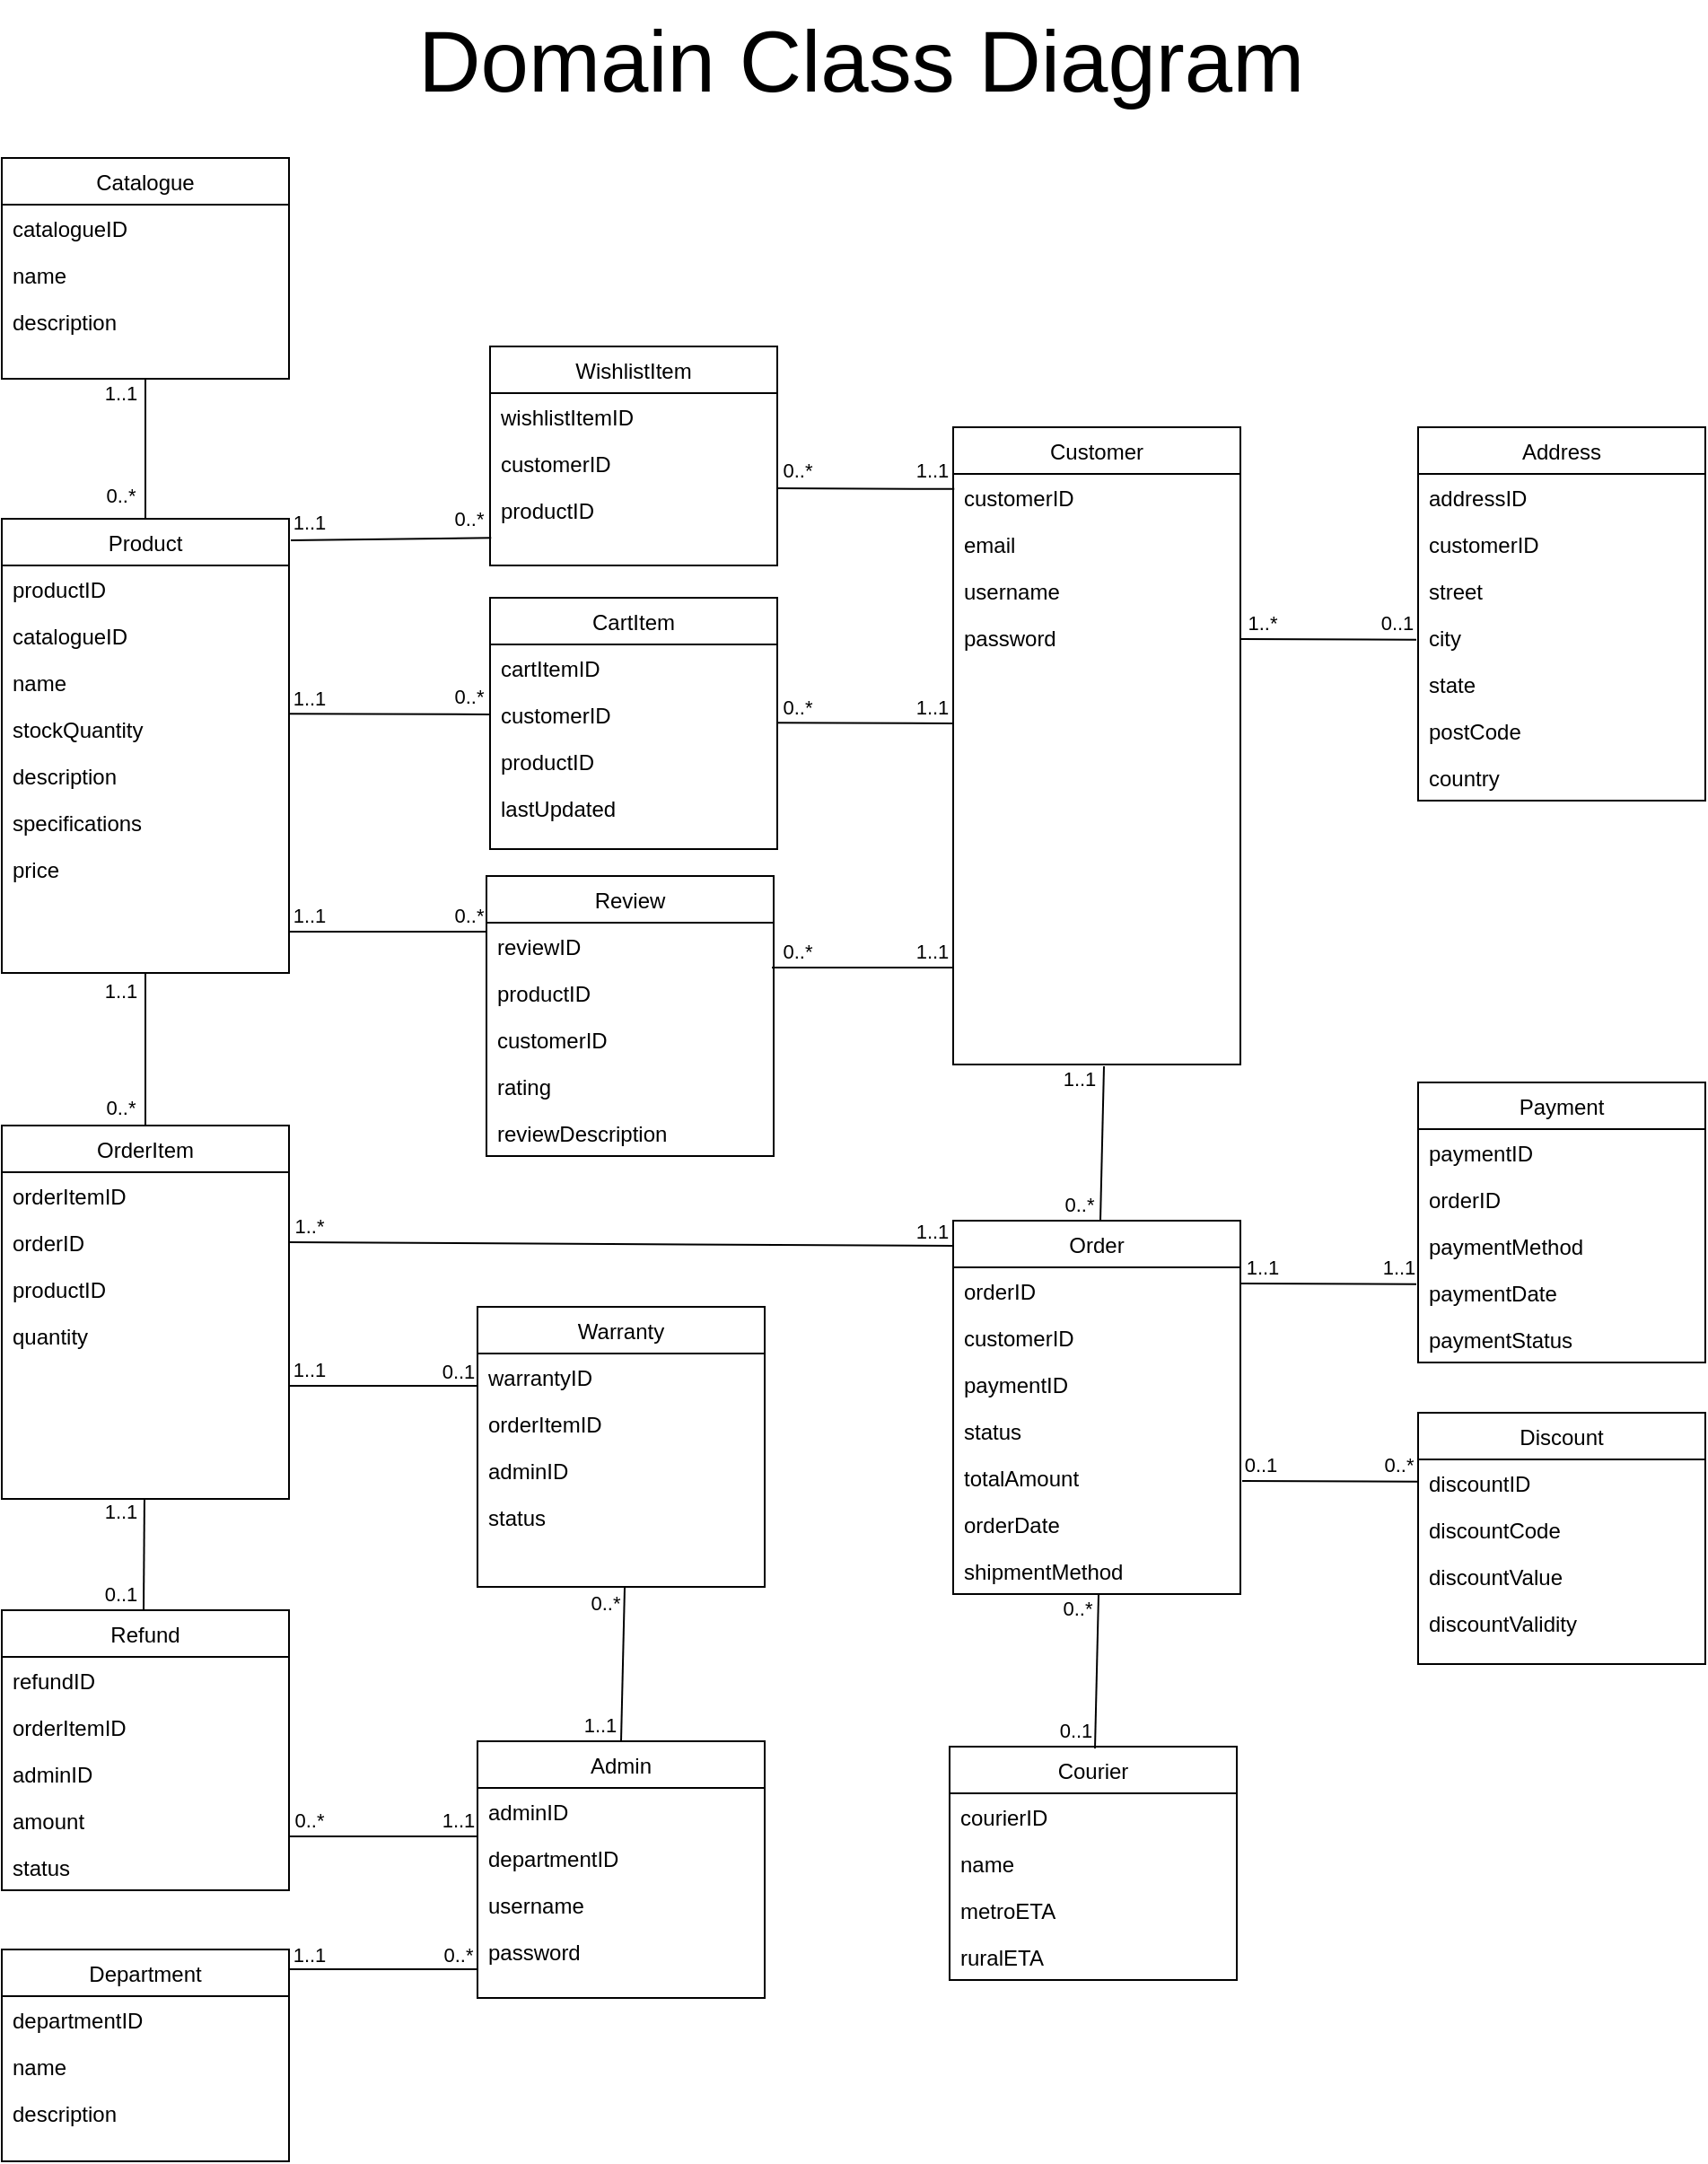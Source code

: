 <mxfile version="21.7.2" type="github">
  <diagram id="C5RBs43oDa-KdzZeNtuy" name="Page-1">
    <mxGraphModel dx="2722" dy="2131" grid="0" gridSize="10" guides="1" tooltips="1" connect="1" arrows="1" fold="1" page="0" pageScale="1" pageWidth="827" pageHeight="1169" math="0" shadow="0">
      <root>
        <mxCell id="WIyWlLk6GJQsqaUBKTNV-0" />
        <mxCell id="WIyWlLk6GJQsqaUBKTNV-1" parent="WIyWlLk6GJQsqaUBKTNV-0" />
        <mxCell id="zkfFHV4jXpPFQw0GAbJ--0" value="Customer" style="swimlane;fontStyle=0;align=center;verticalAlign=top;childLayout=stackLayout;horizontal=1;startSize=26;horizontalStack=0;resizeParent=1;resizeLast=0;collapsible=1;marginBottom=0;rounded=0;shadow=0;strokeWidth=1;" parent="WIyWlLk6GJQsqaUBKTNV-1" vertex="1">
          <mxGeometry x="785" y="-456" width="160" height="355" as="geometry">
            <mxRectangle x="230" y="140" width="160" height="26" as="alternateBounds" />
          </mxGeometry>
        </mxCell>
        <mxCell id="zkfFHV4jXpPFQw0GAbJ--1" value="customerID" style="text;align=left;verticalAlign=top;spacingLeft=4;spacingRight=4;overflow=hidden;rotatable=0;points=[[0,0.5],[1,0.5]];portConstraint=eastwest;" parent="zkfFHV4jXpPFQw0GAbJ--0" vertex="1">
          <mxGeometry y="26" width="160" height="26" as="geometry" />
        </mxCell>
        <mxCell id="Pcg-VJzL9Ytv7MtiEfbT-0" value="email" style="text;align=left;verticalAlign=top;spacingLeft=4;spacingRight=4;overflow=hidden;rotatable=0;points=[[0,0.5],[1,0.5]];portConstraint=eastwest;rounded=0;shadow=0;html=0;" parent="zkfFHV4jXpPFQw0GAbJ--0" vertex="1">
          <mxGeometry y="52" width="160" height="26" as="geometry" />
        </mxCell>
        <mxCell id="zkfFHV4jXpPFQw0GAbJ--2" value="username" style="text;align=left;verticalAlign=top;spacingLeft=4;spacingRight=4;overflow=hidden;rotatable=0;points=[[0,0.5],[1,0.5]];portConstraint=eastwest;rounded=0;shadow=0;html=0;" parent="zkfFHV4jXpPFQw0GAbJ--0" vertex="1">
          <mxGeometry y="78" width="160" height="26" as="geometry" />
        </mxCell>
        <mxCell id="zkfFHV4jXpPFQw0GAbJ--3" value="password" style="text;align=left;verticalAlign=top;spacingLeft=4;spacingRight=4;overflow=hidden;rotatable=0;points=[[0,0.5],[1,0.5]];portConstraint=eastwest;rounded=0;shadow=0;html=0;" parent="zkfFHV4jXpPFQw0GAbJ--0" vertex="1">
          <mxGeometry y="104" width="160" height="26" as="geometry" />
        </mxCell>
        <mxCell id="zkfFHV4jXpPFQw0GAbJ--17" value="Address" style="swimlane;fontStyle=0;align=center;verticalAlign=top;childLayout=stackLayout;horizontal=1;startSize=26;horizontalStack=0;resizeParent=1;resizeLast=0;collapsible=1;marginBottom=0;rounded=0;shadow=0;strokeWidth=1;" parent="WIyWlLk6GJQsqaUBKTNV-1" vertex="1">
          <mxGeometry x="1044" y="-456" width="160" height="208" as="geometry">
            <mxRectangle x="550" y="140" width="160" height="26" as="alternateBounds" />
          </mxGeometry>
        </mxCell>
        <mxCell id="QerYOHBh2395KTOmJNXo-11" value="addressID" style="text;align=left;verticalAlign=top;spacingLeft=4;spacingRight=4;overflow=hidden;rotatable=0;points=[[0,0.5],[1,0.5]];portConstraint=eastwest;" parent="zkfFHV4jXpPFQw0GAbJ--17" vertex="1">
          <mxGeometry y="26" width="160" height="26" as="geometry" />
        </mxCell>
        <mxCell id="Pcg-VJzL9Ytv7MtiEfbT-1" value="customerID" style="text;align=left;verticalAlign=top;spacingLeft=4;spacingRight=4;overflow=hidden;rotatable=0;points=[[0,0.5],[1,0.5]];portConstraint=eastwest;" parent="zkfFHV4jXpPFQw0GAbJ--17" vertex="1">
          <mxGeometry y="52" width="160" height="26" as="geometry" />
        </mxCell>
        <mxCell id="zkfFHV4jXpPFQw0GAbJ--18" value="street" style="text;align=left;verticalAlign=top;spacingLeft=4;spacingRight=4;overflow=hidden;rotatable=0;points=[[0,0.5],[1,0.5]];portConstraint=eastwest;" parent="zkfFHV4jXpPFQw0GAbJ--17" vertex="1">
          <mxGeometry y="78" width="160" height="26" as="geometry" />
        </mxCell>
        <mxCell id="zkfFHV4jXpPFQw0GAbJ--19" value="city" style="text;align=left;verticalAlign=top;spacingLeft=4;spacingRight=4;overflow=hidden;rotatable=0;points=[[0,0.5],[1,0.5]];portConstraint=eastwest;rounded=0;shadow=0;html=0;" parent="zkfFHV4jXpPFQw0GAbJ--17" vertex="1">
          <mxGeometry y="104" width="160" height="26" as="geometry" />
        </mxCell>
        <mxCell id="zkfFHV4jXpPFQw0GAbJ--20" value="state" style="text;align=left;verticalAlign=top;spacingLeft=4;spacingRight=4;overflow=hidden;rotatable=0;points=[[0,0.5],[1,0.5]];portConstraint=eastwest;rounded=0;shadow=0;html=0;" parent="zkfFHV4jXpPFQw0GAbJ--17" vertex="1">
          <mxGeometry y="130" width="160" height="26" as="geometry" />
        </mxCell>
        <mxCell id="zkfFHV4jXpPFQw0GAbJ--21" value="postCode" style="text;align=left;verticalAlign=top;spacingLeft=4;spacingRight=4;overflow=hidden;rotatable=0;points=[[0,0.5],[1,0.5]];portConstraint=eastwest;rounded=0;shadow=0;html=0;" parent="zkfFHV4jXpPFQw0GAbJ--17" vertex="1">
          <mxGeometry y="156" width="160" height="26" as="geometry" />
        </mxCell>
        <mxCell id="zkfFHV4jXpPFQw0GAbJ--22" value="country" style="text;align=left;verticalAlign=top;spacingLeft=4;spacingRight=4;overflow=hidden;rotatable=0;points=[[0,0.5],[1,0.5]];portConstraint=eastwest;rounded=0;shadow=0;html=0;" parent="zkfFHV4jXpPFQw0GAbJ--17" vertex="1">
          <mxGeometry y="182" width="160" height="26" as="geometry" />
        </mxCell>
        <mxCell id="QerYOHBh2395KTOmJNXo-2" value="Review" style="swimlane;fontStyle=0;align=center;verticalAlign=top;childLayout=stackLayout;horizontal=1;startSize=26;horizontalStack=0;resizeParent=1;resizeLast=0;collapsible=1;marginBottom=0;rounded=0;shadow=0;strokeWidth=1;" parent="WIyWlLk6GJQsqaUBKTNV-1" vertex="1">
          <mxGeometry x="525" y="-206" width="160" height="156" as="geometry">
            <mxRectangle x="230" y="140" width="160" height="26" as="alternateBounds" />
          </mxGeometry>
        </mxCell>
        <mxCell id="QerYOHBh2395KTOmJNXo-3" value="reviewID" style="text;align=left;verticalAlign=top;spacingLeft=4;spacingRight=4;overflow=hidden;rotatable=0;points=[[0,0.5],[1,0.5]];portConstraint=eastwest;" parent="QerYOHBh2395KTOmJNXo-2" vertex="1">
          <mxGeometry y="26" width="160" height="26" as="geometry" />
        </mxCell>
        <mxCell id="QerYOHBh2395KTOmJNXo-24" value="productID" style="text;align=left;verticalAlign=top;spacingLeft=4;spacingRight=4;overflow=hidden;rotatable=0;points=[[0,0.5],[1,0.5]];portConstraint=eastwest;rounded=0;shadow=0;html=0;" parent="QerYOHBh2395KTOmJNXo-2" vertex="1">
          <mxGeometry y="52" width="160" height="26" as="geometry" />
        </mxCell>
        <mxCell id="Pcg-VJzL9Ytv7MtiEfbT-8" value="customerID" style="text;align=left;verticalAlign=top;spacingLeft=4;spacingRight=4;overflow=hidden;rotatable=0;points=[[0,0.5],[1,0.5]];portConstraint=eastwest;" parent="QerYOHBh2395KTOmJNXo-2" vertex="1">
          <mxGeometry y="78" width="160" height="26" as="geometry" />
        </mxCell>
        <mxCell id="QerYOHBh2395KTOmJNXo-4" value="rating" style="text;align=left;verticalAlign=top;spacingLeft=4;spacingRight=4;overflow=hidden;rotatable=0;points=[[0,0.5],[1,0.5]];portConstraint=eastwest;rounded=0;shadow=0;html=0;" parent="QerYOHBh2395KTOmJNXo-2" vertex="1">
          <mxGeometry y="104" width="160" height="26" as="geometry" />
        </mxCell>
        <mxCell id="QerYOHBh2395KTOmJNXo-6" value="reviewDescription" style="text;align=left;verticalAlign=top;spacingLeft=4;spacingRight=4;overflow=hidden;rotatable=0;points=[[0,0.5],[1,0.5]];portConstraint=eastwest;rounded=0;shadow=0;html=0;" parent="QerYOHBh2395KTOmJNXo-2" vertex="1">
          <mxGeometry y="130" width="160" height="26" as="geometry" />
        </mxCell>
        <mxCell id="QerYOHBh2395KTOmJNXo-25" value="Product" style="swimlane;fontStyle=0;align=center;verticalAlign=top;childLayout=stackLayout;horizontal=1;startSize=26;horizontalStack=0;resizeParent=1;resizeLast=0;collapsible=1;marginBottom=0;rounded=0;shadow=0;strokeWidth=1;" parent="WIyWlLk6GJQsqaUBKTNV-1" vertex="1">
          <mxGeometry x="255" y="-405" width="160" height="253" as="geometry">
            <mxRectangle x="230" y="140" width="160" height="26" as="alternateBounds" />
          </mxGeometry>
        </mxCell>
        <mxCell id="QerYOHBh2395KTOmJNXo-27" value="productID" style="text;align=left;verticalAlign=top;spacingLeft=4;spacingRight=4;overflow=hidden;rotatable=0;points=[[0,0.5],[1,0.5]];portConstraint=eastwest;rounded=0;shadow=0;html=0;" parent="QerYOHBh2395KTOmJNXo-25" vertex="1">
          <mxGeometry y="26" width="160" height="26" as="geometry" />
        </mxCell>
        <mxCell id="Pcg-VJzL9Ytv7MtiEfbT-9" value="catalogueID" style="text;align=left;verticalAlign=top;spacingLeft=4;spacingRight=4;overflow=hidden;rotatable=0;points=[[0,0.5],[1,0.5]];portConstraint=eastwest;" parent="QerYOHBh2395KTOmJNXo-25" vertex="1">
          <mxGeometry y="52" width="160" height="26" as="geometry" />
        </mxCell>
        <mxCell id="QerYOHBh2395KTOmJNXo-28" value="name" style="text;align=left;verticalAlign=top;spacingLeft=4;spacingRight=4;overflow=hidden;rotatable=0;points=[[0,0.5],[1,0.5]];portConstraint=eastwest;rounded=0;shadow=0;html=0;" parent="QerYOHBh2395KTOmJNXo-25" vertex="1">
          <mxGeometry y="78" width="160" height="26" as="geometry" />
        </mxCell>
        <mxCell id="QerYOHBh2395KTOmJNXo-29" value="stockQuantity" style="text;align=left;verticalAlign=top;spacingLeft=4;spacingRight=4;overflow=hidden;rotatable=0;points=[[0,0.5],[1,0.5]];portConstraint=eastwest;rounded=0;shadow=0;html=0;" parent="QerYOHBh2395KTOmJNXo-25" vertex="1">
          <mxGeometry y="104" width="160" height="26" as="geometry" />
        </mxCell>
        <mxCell id="QerYOHBh2395KTOmJNXo-30" value="description" style="text;align=left;verticalAlign=top;spacingLeft=4;spacingRight=4;overflow=hidden;rotatable=0;points=[[0,0.5],[1,0.5]];portConstraint=eastwest;rounded=0;shadow=0;html=0;" parent="QerYOHBh2395KTOmJNXo-25" vertex="1">
          <mxGeometry y="130" width="160" height="26" as="geometry" />
        </mxCell>
        <mxCell id="QerYOHBh2395KTOmJNXo-36" value="specifications" style="text;align=left;verticalAlign=top;spacingLeft=4;spacingRight=4;overflow=hidden;rotatable=0;points=[[0,0.5],[1,0.5]];portConstraint=eastwest;rounded=0;shadow=0;html=0;" parent="QerYOHBh2395KTOmJNXo-25" vertex="1">
          <mxGeometry y="156" width="160" height="26" as="geometry" />
        </mxCell>
        <mxCell id="v1PpU62E6GoBb0kWGiIs-42" value="price" style="text;align=left;verticalAlign=top;spacingLeft=4;spacingRight=4;overflow=hidden;rotatable=0;points=[[0,0.5],[1,0.5]];portConstraint=eastwest;rounded=0;shadow=0;html=0;" parent="QerYOHBh2395KTOmJNXo-25" vertex="1">
          <mxGeometry y="182" width="160" height="26" as="geometry" />
        </mxCell>
        <mxCell id="QerYOHBh2395KTOmJNXo-45" value="Catalogue" style="swimlane;fontStyle=0;align=center;verticalAlign=top;childLayout=stackLayout;horizontal=1;startSize=26;horizontalStack=0;resizeParent=1;resizeLast=0;collapsible=1;marginBottom=0;rounded=0;shadow=0;strokeWidth=1;" parent="WIyWlLk6GJQsqaUBKTNV-1" vertex="1">
          <mxGeometry x="255" y="-606" width="160" height="123" as="geometry">
            <mxRectangle x="230" y="140" width="160" height="26" as="alternateBounds" />
          </mxGeometry>
        </mxCell>
        <mxCell id="QerYOHBh2395KTOmJNXo-46" value="catalogueID" style="text;align=left;verticalAlign=top;spacingLeft=4;spacingRight=4;overflow=hidden;rotatable=0;points=[[0,0.5],[1,0.5]];portConstraint=eastwest;" parent="QerYOHBh2395KTOmJNXo-45" vertex="1">
          <mxGeometry y="26" width="160" height="26" as="geometry" />
        </mxCell>
        <mxCell id="QerYOHBh2395KTOmJNXo-48" value="name" style="text;align=left;verticalAlign=top;spacingLeft=4;spacingRight=4;overflow=hidden;rotatable=0;points=[[0,0.5],[1,0.5]];portConstraint=eastwest;rounded=0;shadow=0;html=0;" parent="QerYOHBh2395KTOmJNXo-45" vertex="1">
          <mxGeometry y="52" width="160" height="26" as="geometry" />
        </mxCell>
        <mxCell id="QerYOHBh2395KTOmJNXo-49" value="description" style="text;align=left;verticalAlign=top;spacingLeft=4;spacingRight=4;overflow=hidden;rotatable=0;points=[[0,0.5],[1,0.5]];portConstraint=eastwest;rounded=0;shadow=0;html=0;" parent="QerYOHBh2395KTOmJNXo-45" vertex="1">
          <mxGeometry y="78" width="160" height="27" as="geometry" />
        </mxCell>
        <mxCell id="QerYOHBh2395KTOmJNXo-61" value="CartItem" style="swimlane;fontStyle=0;align=center;verticalAlign=top;childLayout=stackLayout;horizontal=1;startSize=26;horizontalStack=0;resizeParent=1;resizeLast=0;collapsible=1;marginBottom=0;rounded=0;shadow=0;strokeWidth=1;" parent="WIyWlLk6GJQsqaUBKTNV-1" vertex="1">
          <mxGeometry x="527" y="-361" width="160" height="140" as="geometry">
            <mxRectangle x="230" y="140" width="160" height="26" as="alternateBounds" />
          </mxGeometry>
        </mxCell>
        <mxCell id="QerYOHBh2395KTOmJNXo-62" value="cartItemID" style="text;align=left;verticalAlign=top;spacingLeft=4;spacingRight=4;overflow=hidden;rotatable=0;points=[[0,0.5],[1,0.5]];portConstraint=eastwest;" parent="QerYOHBh2395KTOmJNXo-61" vertex="1">
          <mxGeometry y="26" width="160" height="26" as="geometry" />
        </mxCell>
        <mxCell id="QerYOHBh2395KTOmJNXo-71" value="customerID" style="text;align=left;verticalAlign=top;spacingLeft=4;spacingRight=4;overflow=hidden;rotatable=0;points=[[0,0.5],[1,0.5]];portConstraint=eastwest;" parent="QerYOHBh2395KTOmJNXo-61" vertex="1">
          <mxGeometry y="52" width="160" height="26" as="geometry" />
        </mxCell>
        <mxCell id="QerYOHBh2395KTOmJNXo-70" value="productID" style="text;align=left;verticalAlign=top;spacingLeft=4;spacingRight=4;overflow=hidden;rotatable=0;points=[[0,0.5],[1,0.5]];portConstraint=eastwest;rounded=0;shadow=0;html=0;" parent="QerYOHBh2395KTOmJNXo-61" vertex="1">
          <mxGeometry y="78" width="160" height="26" as="geometry" />
        </mxCell>
        <mxCell id="Pcg-VJzL9Ytv7MtiEfbT-2" value="lastUpdated" style="text;align=left;verticalAlign=top;spacingLeft=4;spacingRight=4;overflow=hidden;rotatable=0;points=[[0,0.5],[1,0.5]];portConstraint=eastwest;rounded=0;shadow=0;html=0;" parent="QerYOHBh2395KTOmJNXo-61" vertex="1">
          <mxGeometry y="104" width="160" height="26" as="geometry" />
        </mxCell>
        <mxCell id="Pcg-VJzL9Ytv7MtiEfbT-3" value="WishlistItem" style="swimlane;fontStyle=0;align=center;verticalAlign=top;childLayout=stackLayout;horizontal=1;startSize=26;horizontalStack=0;resizeParent=1;resizeLast=0;collapsible=1;marginBottom=0;rounded=0;shadow=0;strokeWidth=1;" parent="WIyWlLk6GJQsqaUBKTNV-1" vertex="1">
          <mxGeometry x="527" y="-501" width="160" height="122" as="geometry">
            <mxRectangle x="230" y="140" width="160" height="26" as="alternateBounds" />
          </mxGeometry>
        </mxCell>
        <mxCell id="Pcg-VJzL9Ytv7MtiEfbT-4" value="wishlistItemID" style="text;align=left;verticalAlign=top;spacingLeft=4;spacingRight=4;overflow=hidden;rotatable=0;points=[[0,0.5],[1,0.5]];portConstraint=eastwest;" parent="Pcg-VJzL9Ytv7MtiEfbT-3" vertex="1">
          <mxGeometry y="26" width="160" height="26" as="geometry" />
        </mxCell>
        <mxCell id="Pcg-VJzL9Ytv7MtiEfbT-5" value="customerID" style="text;align=left;verticalAlign=top;spacingLeft=4;spacingRight=4;overflow=hidden;rotatable=0;points=[[0,0.5],[1,0.5]];portConstraint=eastwest;" parent="Pcg-VJzL9Ytv7MtiEfbT-3" vertex="1">
          <mxGeometry y="52" width="160" height="26" as="geometry" />
        </mxCell>
        <mxCell id="Pcg-VJzL9Ytv7MtiEfbT-6" value="productID" style="text;align=left;verticalAlign=top;spacingLeft=4;spacingRight=4;overflow=hidden;rotatable=0;points=[[0,0.5],[1,0.5]];portConstraint=eastwest;rounded=0;shadow=0;html=0;" parent="Pcg-VJzL9Ytv7MtiEfbT-3" vertex="1">
          <mxGeometry y="78" width="160" height="26" as="geometry" />
        </mxCell>
        <mxCell id="Pcg-VJzL9Ytv7MtiEfbT-10" value="Admin" style="swimlane;fontStyle=0;align=center;verticalAlign=top;childLayout=stackLayout;horizontal=1;startSize=26;horizontalStack=0;resizeParent=1;resizeLast=0;collapsible=1;marginBottom=0;rounded=0;shadow=0;strokeWidth=1;" parent="WIyWlLk6GJQsqaUBKTNV-1" vertex="1">
          <mxGeometry x="520" y="276" width="160" height="143" as="geometry">
            <mxRectangle x="230" y="140" width="160" height="26" as="alternateBounds" />
          </mxGeometry>
        </mxCell>
        <mxCell id="Pcg-VJzL9Ytv7MtiEfbT-11" value="adminID" style="text;align=left;verticalAlign=top;spacingLeft=4;spacingRight=4;overflow=hidden;rotatable=0;points=[[0,0.5],[1,0.5]];portConstraint=eastwest;" parent="Pcg-VJzL9Ytv7MtiEfbT-10" vertex="1">
          <mxGeometry y="26" width="160" height="26" as="geometry" />
        </mxCell>
        <mxCell id="Pcg-VJzL9Ytv7MtiEfbT-12" value="departmentID" style="text;align=left;verticalAlign=top;spacingLeft=4;spacingRight=4;overflow=hidden;rotatable=0;points=[[0,0.5],[1,0.5]];portConstraint=eastwest;rounded=0;shadow=0;html=0;" parent="Pcg-VJzL9Ytv7MtiEfbT-10" vertex="1">
          <mxGeometry y="52" width="160" height="26" as="geometry" />
        </mxCell>
        <mxCell id="Pcg-VJzL9Ytv7MtiEfbT-13" value="username" style="text;align=left;verticalAlign=top;spacingLeft=4;spacingRight=4;overflow=hidden;rotatable=0;points=[[0,0.5],[1,0.5]];portConstraint=eastwest;rounded=0;shadow=0;html=0;" parent="Pcg-VJzL9Ytv7MtiEfbT-10" vertex="1">
          <mxGeometry y="78" width="160" height="26" as="geometry" />
        </mxCell>
        <mxCell id="Pcg-VJzL9Ytv7MtiEfbT-14" value="password" style="text;align=left;verticalAlign=top;spacingLeft=4;spacingRight=4;overflow=hidden;rotatable=0;points=[[0,0.5],[1,0.5]];portConstraint=eastwest;rounded=0;shadow=0;html=0;" parent="Pcg-VJzL9Ytv7MtiEfbT-10" vertex="1">
          <mxGeometry y="104" width="160" height="26" as="geometry" />
        </mxCell>
        <mxCell id="Pcg-VJzL9Ytv7MtiEfbT-15" value="Department" style="swimlane;fontStyle=0;align=center;verticalAlign=top;childLayout=stackLayout;horizontal=1;startSize=26;horizontalStack=0;resizeParent=1;resizeLast=0;collapsible=1;marginBottom=0;rounded=0;shadow=0;strokeWidth=1;" parent="WIyWlLk6GJQsqaUBKTNV-1" vertex="1">
          <mxGeometry x="255" y="392" width="160" height="118" as="geometry">
            <mxRectangle x="230" y="140" width="160" height="26" as="alternateBounds" />
          </mxGeometry>
        </mxCell>
        <mxCell id="Pcg-VJzL9Ytv7MtiEfbT-16" value="departmentID" style="text;align=left;verticalAlign=top;spacingLeft=4;spacingRight=4;overflow=hidden;rotatable=0;points=[[0,0.5],[1,0.5]];portConstraint=eastwest;rounded=0;shadow=0;html=0;" parent="Pcg-VJzL9Ytv7MtiEfbT-15" vertex="1">
          <mxGeometry y="26" width="160" height="26" as="geometry" />
        </mxCell>
        <mxCell id="Pcg-VJzL9Ytv7MtiEfbT-18" value="name" style="text;align=left;verticalAlign=top;spacingLeft=4;spacingRight=4;overflow=hidden;rotatable=0;points=[[0,0.5],[1,0.5]];portConstraint=eastwest;rounded=0;shadow=0;html=0;" parent="Pcg-VJzL9Ytv7MtiEfbT-15" vertex="1">
          <mxGeometry y="52" width="160" height="26" as="geometry" />
        </mxCell>
        <mxCell id="Pcg-VJzL9Ytv7MtiEfbT-20" value="description" style="text;align=left;verticalAlign=top;spacingLeft=4;spacingRight=4;overflow=hidden;rotatable=0;points=[[0,0.5],[1,0.5]];portConstraint=eastwest;rounded=0;shadow=0;html=0;" parent="Pcg-VJzL9Ytv7MtiEfbT-15" vertex="1">
          <mxGeometry y="78" width="160" height="26" as="geometry" />
        </mxCell>
        <mxCell id="Pcg-VJzL9Ytv7MtiEfbT-22" value="Order" style="swimlane;fontStyle=0;align=center;verticalAlign=top;childLayout=stackLayout;horizontal=1;startSize=26;horizontalStack=0;resizeParent=1;resizeLast=0;collapsible=1;marginBottom=0;rounded=0;shadow=0;strokeWidth=1;" parent="WIyWlLk6GJQsqaUBKTNV-1" vertex="1">
          <mxGeometry x="785" y="-14" width="160" height="208" as="geometry">
            <mxRectangle x="550" y="140" width="160" height="26" as="alternateBounds" />
          </mxGeometry>
        </mxCell>
        <mxCell id="Pcg-VJzL9Ytv7MtiEfbT-23" value="orderID" style="text;align=left;verticalAlign=top;spacingLeft=4;spacingRight=4;overflow=hidden;rotatable=0;points=[[0,0.5],[1,0.5]];portConstraint=eastwest;" parent="Pcg-VJzL9Ytv7MtiEfbT-22" vertex="1">
          <mxGeometry y="26" width="160" height="26" as="geometry" />
        </mxCell>
        <mxCell id="Pcg-VJzL9Ytv7MtiEfbT-24" value="customerID" style="text;align=left;verticalAlign=top;spacingLeft=4;spacingRight=4;overflow=hidden;rotatable=0;points=[[0,0.5],[1,0.5]];portConstraint=eastwest;" parent="Pcg-VJzL9Ytv7MtiEfbT-22" vertex="1">
          <mxGeometry y="52" width="160" height="26" as="geometry" />
        </mxCell>
        <mxCell id="Pcg-VJzL9Ytv7MtiEfbT-25" value="paymentID" style="text;align=left;verticalAlign=top;spacingLeft=4;spacingRight=4;overflow=hidden;rotatable=0;points=[[0,0.5],[1,0.5]];portConstraint=eastwest;" parent="Pcg-VJzL9Ytv7MtiEfbT-22" vertex="1">
          <mxGeometry y="78" width="160" height="26" as="geometry" />
        </mxCell>
        <mxCell id="Pcg-VJzL9Ytv7MtiEfbT-26" value="status" style="text;align=left;verticalAlign=top;spacingLeft=4;spacingRight=4;overflow=hidden;rotatable=0;points=[[0,0.5],[1,0.5]];portConstraint=eastwest;rounded=0;shadow=0;html=0;" parent="Pcg-VJzL9Ytv7MtiEfbT-22" vertex="1">
          <mxGeometry y="104" width="160" height="26" as="geometry" />
        </mxCell>
        <mxCell id="Pcg-VJzL9Ytv7MtiEfbT-27" value="totalAmount" style="text;align=left;verticalAlign=top;spacingLeft=4;spacingRight=4;overflow=hidden;rotatable=0;points=[[0,0.5],[1,0.5]];portConstraint=eastwest;rounded=0;shadow=0;html=0;" parent="Pcg-VJzL9Ytv7MtiEfbT-22" vertex="1">
          <mxGeometry y="130" width="160" height="26" as="geometry" />
        </mxCell>
        <mxCell id="Pcg-VJzL9Ytv7MtiEfbT-28" value="orderDate" style="text;align=left;verticalAlign=top;spacingLeft=4;spacingRight=4;overflow=hidden;rotatable=0;points=[[0,0.5],[1,0.5]];portConstraint=eastwest;rounded=0;shadow=0;html=0;" parent="Pcg-VJzL9Ytv7MtiEfbT-22" vertex="1">
          <mxGeometry y="156" width="160" height="26" as="geometry" />
        </mxCell>
        <mxCell id="Pcg-VJzL9Ytv7MtiEfbT-29" value="shipmentMethod" style="text;align=left;verticalAlign=top;spacingLeft=4;spacingRight=4;overflow=hidden;rotatable=0;points=[[0,0.5],[1,0.5]];portConstraint=eastwest;rounded=0;shadow=0;html=0;" parent="Pcg-VJzL9Ytv7MtiEfbT-22" vertex="1">
          <mxGeometry y="182" width="160" height="26" as="geometry" />
        </mxCell>
        <mxCell id="Pcg-VJzL9Ytv7MtiEfbT-30" value="Payment" style="swimlane;fontStyle=0;align=center;verticalAlign=top;childLayout=stackLayout;horizontal=1;startSize=26;horizontalStack=0;resizeParent=1;resizeLast=0;collapsible=1;marginBottom=0;rounded=0;shadow=0;strokeWidth=1;" parent="WIyWlLk6GJQsqaUBKTNV-1" vertex="1">
          <mxGeometry x="1044" y="-91" width="160" height="156" as="geometry">
            <mxRectangle x="230" y="140" width="160" height="26" as="alternateBounds" />
          </mxGeometry>
        </mxCell>
        <mxCell id="Pcg-VJzL9Ytv7MtiEfbT-31" value="paymentID" style="text;align=left;verticalAlign=top;spacingLeft=4;spacingRight=4;overflow=hidden;rotatable=0;points=[[0,0.5],[1,0.5]];portConstraint=eastwest;" parent="Pcg-VJzL9Ytv7MtiEfbT-30" vertex="1">
          <mxGeometry y="26" width="160" height="26" as="geometry" />
        </mxCell>
        <mxCell id="Pcg-VJzL9Ytv7MtiEfbT-32" value="orderID" style="text;align=left;verticalAlign=top;spacingLeft=4;spacingRight=4;overflow=hidden;rotatable=0;points=[[0,0.5],[1,0.5]];portConstraint=eastwest;rounded=0;shadow=0;html=0;" parent="Pcg-VJzL9Ytv7MtiEfbT-30" vertex="1">
          <mxGeometry y="52" width="160" height="26" as="geometry" />
        </mxCell>
        <mxCell id="Pcg-VJzL9Ytv7MtiEfbT-33" value="paymentMethod" style="text;align=left;verticalAlign=top;spacingLeft=4;spacingRight=4;overflow=hidden;rotatable=0;points=[[0,0.5],[1,0.5]];portConstraint=eastwest;" parent="Pcg-VJzL9Ytv7MtiEfbT-30" vertex="1">
          <mxGeometry y="78" width="160" height="26" as="geometry" />
        </mxCell>
        <mxCell id="Pcg-VJzL9Ytv7MtiEfbT-34" value="paymentDate" style="text;align=left;verticalAlign=top;spacingLeft=4;spacingRight=4;overflow=hidden;rotatable=0;points=[[0,0.5],[1,0.5]];portConstraint=eastwest;rounded=0;shadow=0;html=0;" parent="Pcg-VJzL9Ytv7MtiEfbT-30" vertex="1">
          <mxGeometry y="104" width="160" height="26" as="geometry" />
        </mxCell>
        <mxCell id="Pcg-VJzL9Ytv7MtiEfbT-35" value="paymentStatus" style="text;align=left;verticalAlign=top;spacingLeft=4;spacingRight=4;overflow=hidden;rotatable=0;points=[[0,0.5],[1,0.5]];portConstraint=eastwest;rounded=0;shadow=0;html=0;" parent="Pcg-VJzL9Ytv7MtiEfbT-30" vertex="1">
          <mxGeometry y="130" width="160" height="26" as="geometry" />
        </mxCell>
        <mxCell id="Pcg-VJzL9Ytv7MtiEfbT-36" value="Discount" style="swimlane;fontStyle=0;align=center;verticalAlign=top;childLayout=stackLayout;horizontal=1;startSize=26;horizontalStack=0;resizeParent=1;resizeLast=0;collapsible=1;marginBottom=0;rounded=0;shadow=0;strokeWidth=1;" parent="WIyWlLk6GJQsqaUBKTNV-1" vertex="1">
          <mxGeometry x="1044" y="93" width="160" height="140" as="geometry">
            <mxRectangle x="230" y="140" width="160" height="26" as="alternateBounds" />
          </mxGeometry>
        </mxCell>
        <mxCell id="Pcg-VJzL9Ytv7MtiEfbT-37" value="discountID&#xa;" style="text;align=left;verticalAlign=top;spacingLeft=4;spacingRight=4;overflow=hidden;rotatable=0;points=[[0,0.5],[1,0.5]];portConstraint=eastwest;" parent="Pcg-VJzL9Ytv7MtiEfbT-36" vertex="1">
          <mxGeometry y="26" width="160" height="26" as="geometry" />
        </mxCell>
        <mxCell id="Pcg-VJzL9Ytv7MtiEfbT-38" value="discountCode" style="text;align=left;verticalAlign=top;spacingLeft=4;spacingRight=4;overflow=hidden;rotatable=0;points=[[0,0.5],[1,0.5]];portConstraint=eastwest;" parent="Pcg-VJzL9Ytv7MtiEfbT-36" vertex="1">
          <mxGeometry y="52" width="160" height="26" as="geometry" />
        </mxCell>
        <mxCell id="Pcg-VJzL9Ytv7MtiEfbT-39" value="discountValue" style="text;align=left;verticalAlign=top;spacingLeft=4;spacingRight=4;overflow=hidden;rotatable=0;points=[[0,0.5],[1,0.5]];portConstraint=eastwest;rounded=0;shadow=0;html=0;" parent="Pcg-VJzL9Ytv7MtiEfbT-36" vertex="1">
          <mxGeometry y="78" width="160" height="26" as="geometry" />
        </mxCell>
        <mxCell id="Pcg-VJzL9Ytv7MtiEfbT-40" value="discountValidity" style="text;align=left;verticalAlign=top;spacingLeft=4;spacingRight=4;overflow=hidden;rotatable=0;points=[[0,0.5],[1,0.5]];portConstraint=eastwest;rounded=0;shadow=0;html=0;" parent="Pcg-VJzL9Ytv7MtiEfbT-36" vertex="1">
          <mxGeometry y="104" width="160" height="26" as="geometry" />
        </mxCell>
        <mxCell id="Pcg-VJzL9Ytv7MtiEfbT-41" value="Courier" style="swimlane;fontStyle=0;align=center;verticalAlign=top;childLayout=stackLayout;horizontal=1;startSize=26;horizontalStack=0;resizeParent=1;resizeLast=0;collapsible=1;marginBottom=0;rounded=0;shadow=0;strokeWidth=1;" parent="WIyWlLk6GJQsqaUBKTNV-1" vertex="1">
          <mxGeometry x="783" y="279" width="160" height="130" as="geometry">
            <mxRectangle x="230" y="140" width="160" height="26" as="alternateBounds" />
          </mxGeometry>
        </mxCell>
        <mxCell id="Pcg-VJzL9Ytv7MtiEfbT-42" value="courierID" style="text;align=left;verticalAlign=top;spacingLeft=4;spacingRight=4;overflow=hidden;rotatable=0;points=[[0,0.5],[1,0.5]];portConstraint=eastwest;" parent="Pcg-VJzL9Ytv7MtiEfbT-41" vertex="1">
          <mxGeometry y="26" width="160" height="26" as="geometry" />
        </mxCell>
        <mxCell id="Pcg-VJzL9Ytv7MtiEfbT-43" value="name" style="text;align=left;verticalAlign=top;spacingLeft=4;spacingRight=4;overflow=hidden;rotatable=0;points=[[0,0.5],[1,0.5]];portConstraint=eastwest;rounded=0;shadow=0;html=0;" parent="Pcg-VJzL9Ytv7MtiEfbT-41" vertex="1">
          <mxGeometry y="52" width="160" height="26" as="geometry" />
        </mxCell>
        <mxCell id="Pcg-VJzL9Ytv7MtiEfbT-46" value="metroETA" style="text;align=left;verticalAlign=top;spacingLeft=4;spacingRight=4;overflow=hidden;rotatable=0;points=[[0,0.5],[1,0.5]];portConstraint=eastwest;rounded=0;shadow=0;html=0;" parent="Pcg-VJzL9Ytv7MtiEfbT-41" vertex="1">
          <mxGeometry y="78" width="160" height="26" as="geometry" />
        </mxCell>
        <mxCell id="Pcg-VJzL9Ytv7MtiEfbT-45" value="ruralETA" style="text;align=left;verticalAlign=top;spacingLeft=4;spacingRight=4;overflow=hidden;rotatable=0;points=[[0,0.5],[1,0.5]];portConstraint=eastwest;rounded=0;shadow=0;html=0;" parent="Pcg-VJzL9Ytv7MtiEfbT-41" vertex="1">
          <mxGeometry y="104" width="160" height="26" as="geometry" />
        </mxCell>
        <mxCell id="Pcg-VJzL9Ytv7MtiEfbT-47" value="Refund" style="swimlane;fontStyle=0;align=center;verticalAlign=top;childLayout=stackLayout;horizontal=1;startSize=26;horizontalStack=0;resizeParent=1;resizeLast=0;collapsible=1;marginBottom=0;rounded=0;shadow=0;strokeWidth=1;" parent="WIyWlLk6GJQsqaUBKTNV-1" vertex="1">
          <mxGeometry x="255" y="203" width="160" height="156" as="geometry">
            <mxRectangle x="230" y="140" width="160" height="26" as="alternateBounds" />
          </mxGeometry>
        </mxCell>
        <mxCell id="Pcg-VJzL9Ytv7MtiEfbT-48" value="refundID" style="text;align=left;verticalAlign=top;spacingLeft=4;spacingRight=4;overflow=hidden;rotatable=0;points=[[0,0.5],[1,0.5]];portConstraint=eastwest;" parent="Pcg-VJzL9Ytv7MtiEfbT-47" vertex="1">
          <mxGeometry y="26" width="160" height="26" as="geometry" />
        </mxCell>
        <mxCell id="Pcg-VJzL9Ytv7MtiEfbT-49" value="orderItemID" style="text;align=left;verticalAlign=top;spacingLeft=4;spacingRight=4;overflow=hidden;rotatable=0;points=[[0,0.5],[1,0.5]];portConstraint=eastwest;rounded=0;shadow=0;html=0;" parent="Pcg-VJzL9Ytv7MtiEfbT-47" vertex="1">
          <mxGeometry y="52" width="160" height="26" as="geometry" />
        </mxCell>
        <mxCell id="v1PpU62E6GoBb0kWGiIs-6" value="adminID" style="text;align=left;verticalAlign=top;spacingLeft=4;spacingRight=4;overflow=hidden;rotatable=0;points=[[0,0.5],[1,0.5]];portConstraint=eastwest;" parent="Pcg-VJzL9Ytv7MtiEfbT-47" vertex="1">
          <mxGeometry y="78" width="160" height="26" as="geometry" />
        </mxCell>
        <mxCell id="Pcg-VJzL9Ytv7MtiEfbT-50" value="amount" style="text;align=left;verticalAlign=top;spacingLeft=4;spacingRight=4;overflow=hidden;rotatable=0;points=[[0,0.5],[1,0.5]];portConstraint=eastwest;rounded=0;shadow=0;html=0;" parent="Pcg-VJzL9Ytv7MtiEfbT-47" vertex="1">
          <mxGeometry y="104" width="160" height="26" as="geometry" />
        </mxCell>
        <mxCell id="Pcg-VJzL9Ytv7MtiEfbT-51" value="status" style="text;align=left;verticalAlign=top;spacingLeft=4;spacingRight=4;overflow=hidden;rotatable=0;points=[[0,0.5],[1,0.5]];portConstraint=eastwest;rounded=0;shadow=0;html=0;" parent="Pcg-VJzL9Ytv7MtiEfbT-47" vertex="1">
          <mxGeometry y="130" width="160" height="26" as="geometry" />
        </mxCell>
        <mxCell id="Pcg-VJzL9Ytv7MtiEfbT-52" value="Warranty" style="swimlane;fontStyle=0;align=center;verticalAlign=top;childLayout=stackLayout;horizontal=1;startSize=26;horizontalStack=0;resizeParent=1;resizeLast=0;collapsible=1;marginBottom=0;rounded=0;shadow=0;strokeWidth=1;" parent="WIyWlLk6GJQsqaUBKTNV-1" vertex="1">
          <mxGeometry x="520" y="34" width="160" height="156" as="geometry">
            <mxRectangle x="230" y="140" width="160" height="26" as="alternateBounds" />
          </mxGeometry>
        </mxCell>
        <mxCell id="Pcg-VJzL9Ytv7MtiEfbT-53" value="warrantyID" style="text;align=left;verticalAlign=top;spacingLeft=4;spacingRight=4;overflow=hidden;rotatable=0;points=[[0,0.5],[1,0.5]];portConstraint=eastwest;" parent="Pcg-VJzL9Ytv7MtiEfbT-52" vertex="1">
          <mxGeometry y="26" width="160" height="26" as="geometry" />
        </mxCell>
        <mxCell id="Pcg-VJzL9Ytv7MtiEfbT-54" value="orderItemID" style="text;align=left;verticalAlign=top;spacingLeft=4;spacingRight=4;overflow=hidden;rotatable=0;points=[[0,0.5],[1,0.5]];portConstraint=eastwest;rounded=0;shadow=0;html=0;" parent="Pcg-VJzL9Ytv7MtiEfbT-52" vertex="1">
          <mxGeometry y="52" width="160" height="26" as="geometry" />
        </mxCell>
        <mxCell id="v1PpU62E6GoBb0kWGiIs-28" value="adminID" style="text;align=left;verticalAlign=top;spacingLeft=4;spacingRight=4;overflow=hidden;rotatable=0;points=[[0,0.5],[1,0.5]];portConstraint=eastwest;rounded=0;shadow=0;html=0;" parent="Pcg-VJzL9Ytv7MtiEfbT-52" vertex="1">
          <mxGeometry y="78" width="160" height="26" as="geometry" />
        </mxCell>
        <mxCell id="Pcg-VJzL9Ytv7MtiEfbT-56" value="status" style="text;align=left;verticalAlign=top;spacingLeft=4;spacingRight=4;overflow=hidden;rotatable=0;points=[[0,0.5],[1,0.5]];portConstraint=eastwest;rounded=0;shadow=0;html=0;" parent="Pcg-VJzL9Ytv7MtiEfbT-52" vertex="1">
          <mxGeometry y="104" width="160" height="26" as="geometry" />
        </mxCell>
        <mxCell id="v1PpU62E6GoBb0kWGiIs-8" value="" style="endArrow=none;html=1;rounded=0;exitX=0.5;exitY=1;exitDx=0;exitDy=0;" parent="WIyWlLk6GJQsqaUBKTNV-1" source="QerYOHBh2395KTOmJNXo-25" edge="1">
          <mxGeometry width="50" height="50" relative="1" as="geometry">
            <mxPoint x="44" y="-502" as="sourcePoint" />
            <mxPoint x="335" y="-63" as="targetPoint" />
          </mxGeometry>
        </mxCell>
        <mxCell id="v1PpU62E6GoBb0kWGiIs-9" value="" style="endArrow=none;html=1;rounded=0;exitX=0.5;exitY=0;exitDx=0;exitDy=0;entryX=0.5;entryY=1;entryDx=0;entryDy=0;" parent="WIyWlLk6GJQsqaUBKTNV-1" source="QerYOHBh2395KTOmJNXo-25" target="QerYOHBh2395KTOmJNXo-45" edge="1">
          <mxGeometry width="50" height="50" relative="1" as="geometry">
            <mxPoint x="265" y="-356" as="sourcePoint" />
            <mxPoint x="152" y="-356" as="targetPoint" />
          </mxGeometry>
        </mxCell>
        <mxCell id="v1PpU62E6GoBb0kWGiIs-10" value="" style="endArrow=none;html=1;rounded=0;exitX=0.004;exitY=1.103;exitDx=0;exitDy=0;exitPerimeter=0;" parent="WIyWlLk6GJQsqaUBKTNV-1" source="Pcg-VJzL9Ytv7MtiEfbT-6" edge="1">
          <mxGeometry width="50" height="50" relative="1" as="geometry">
            <mxPoint x="275" y="-346" as="sourcePoint" />
            <mxPoint x="416" y="-393" as="targetPoint" />
          </mxGeometry>
        </mxCell>
        <mxCell id="v1PpU62E6GoBb0kWGiIs-11" value="" style="endArrow=none;html=1;rounded=0;exitX=0;exitY=0.5;exitDx=0;exitDy=0;entryX=1;entryY=0.176;entryDx=0;entryDy=0;entryPerimeter=0;" parent="WIyWlLk6GJQsqaUBKTNV-1" source="QerYOHBh2395KTOmJNXo-71" target="QerYOHBh2395KTOmJNXo-29" edge="1">
          <mxGeometry width="50" height="50" relative="1" as="geometry">
            <mxPoint x="285" y="-336" as="sourcePoint" />
            <mxPoint x="172" y="-336" as="targetPoint" />
          </mxGeometry>
        </mxCell>
        <mxCell id="v1PpU62E6GoBb0kWGiIs-12" value="" style="endArrow=none;html=1;rounded=0;" parent="WIyWlLk6GJQsqaUBKTNV-1" edge="1">
          <mxGeometry width="50" height="50" relative="1" as="geometry">
            <mxPoint x="525" y="-175" as="sourcePoint" />
            <mxPoint x="415" y="-175" as="targetPoint" />
          </mxGeometry>
        </mxCell>
        <mxCell id="v1PpU62E6GoBb0kWGiIs-30" value="" style="endArrow=none;html=1;rounded=0;exitX=0.004;exitY=0.324;exitDx=0;exitDy=0;exitPerimeter=0;" parent="WIyWlLk6GJQsqaUBKTNV-1" source="zkfFHV4jXpPFQw0GAbJ--1" edge="1">
          <mxGeometry width="50" height="50" relative="1" as="geometry">
            <mxPoint x="785" y="-420" as="sourcePoint" />
            <mxPoint x="687" y="-422" as="targetPoint" />
          </mxGeometry>
        </mxCell>
        <mxCell id="v1PpU62E6GoBb0kWGiIs-32" value="" style="endArrow=none;html=1;rounded=0;entryX=1;entryY=0.176;entryDx=0;entryDy=0;entryPerimeter=0;" parent="WIyWlLk6GJQsqaUBKTNV-1" edge="1">
          <mxGeometry width="50" height="50" relative="1" as="geometry">
            <mxPoint x="785" y="-291" as="sourcePoint" />
            <mxPoint x="687" y="-291.37" as="targetPoint" />
          </mxGeometry>
        </mxCell>
        <mxCell id="v1PpU62E6GoBb0kWGiIs-33" value="" style="endArrow=none;html=1;rounded=0;entryX=1;entryY=0.176;entryDx=0;entryDy=0;entryPerimeter=0;" parent="WIyWlLk6GJQsqaUBKTNV-1" edge="1">
          <mxGeometry width="50" height="50" relative="1" as="geometry">
            <mxPoint x="785" y="-155" as="sourcePoint" />
            <mxPoint x="684" y="-155" as="targetPoint" />
          </mxGeometry>
        </mxCell>
        <mxCell id="v1PpU62E6GoBb0kWGiIs-44" value="OrderItem" style="swimlane;fontStyle=0;align=center;verticalAlign=top;childLayout=stackLayout;horizontal=1;startSize=26;horizontalStack=0;resizeParent=1;resizeLast=0;collapsible=1;marginBottom=0;rounded=0;shadow=0;strokeWidth=1;" parent="WIyWlLk6GJQsqaUBKTNV-1" vertex="1">
          <mxGeometry x="255" y="-67" width="160" height="208" as="geometry">
            <mxRectangle x="550" y="140" width="160" height="26" as="alternateBounds" />
          </mxGeometry>
        </mxCell>
        <mxCell id="v1PpU62E6GoBb0kWGiIs-45" value="orderItemID" style="text;align=left;verticalAlign=top;spacingLeft=4;spacingRight=4;overflow=hidden;rotatable=0;points=[[0,0.5],[1,0.5]];portConstraint=eastwest;" parent="v1PpU62E6GoBb0kWGiIs-44" vertex="1">
          <mxGeometry y="26" width="160" height="26" as="geometry" />
        </mxCell>
        <mxCell id="v1PpU62E6GoBb0kWGiIs-46" value="orderID" style="text;align=left;verticalAlign=top;spacingLeft=4;spacingRight=4;overflow=hidden;rotatable=0;points=[[0,0.5],[1,0.5]];portConstraint=eastwest;" parent="v1PpU62E6GoBb0kWGiIs-44" vertex="1">
          <mxGeometry y="52" width="160" height="26" as="geometry" />
        </mxCell>
        <mxCell id="v1PpU62E6GoBb0kWGiIs-70" value="productID" style="text;align=left;verticalAlign=top;spacingLeft=4;spacingRight=4;overflow=hidden;rotatable=0;points=[[0,0.5],[1,0.5]];portConstraint=eastwest;rounded=0;shadow=0;html=0;" parent="v1PpU62E6GoBb0kWGiIs-44" vertex="1">
          <mxGeometry y="78" width="160" height="26" as="geometry" />
        </mxCell>
        <mxCell id="v1PpU62E6GoBb0kWGiIs-47" value="quantity" style="text;align=left;verticalAlign=top;spacingLeft=4;spacingRight=4;overflow=hidden;rotatable=0;points=[[0,0.5],[1,0.5]];portConstraint=eastwest;" parent="v1PpU62E6GoBb0kWGiIs-44" vertex="1">
          <mxGeometry y="104" width="160" height="26" as="geometry" />
        </mxCell>
        <mxCell id="v1PpU62E6GoBb0kWGiIs-56" value="" style="endArrow=none;html=1;rounded=0;exitX=-0.022;exitY=0.188;exitDx=0;exitDy=0;exitPerimeter=0;entryX=1;entryY=0.5;entryDx=0;entryDy=0;" parent="WIyWlLk6GJQsqaUBKTNV-1" target="v1PpU62E6GoBb0kWGiIs-46" edge="1">
          <mxGeometry width="50" height="50" relative="1" as="geometry">
            <mxPoint x="785" as="sourcePoint" />
            <mxPoint x="680" as="targetPoint" />
          </mxGeometry>
        </mxCell>
        <mxCell id="v1PpU62E6GoBb0kWGiIs-57" value="" style="endArrow=none;html=1;rounded=0;exitX=-0.022;exitY=0.188;exitDx=0;exitDy=0;exitPerimeter=0;" parent="WIyWlLk6GJQsqaUBKTNV-1" edge="1">
          <mxGeometry width="50" height="50" relative="1" as="geometry">
            <mxPoint x="520" y="78" as="sourcePoint" />
            <mxPoint x="415" y="78" as="targetPoint" />
          </mxGeometry>
        </mxCell>
        <mxCell id="v1PpU62E6GoBb0kWGiIs-58" value="" style="endArrow=none;html=1;rounded=0;exitX=-0.022;exitY=0.188;exitDx=0;exitDy=0;exitPerimeter=0;" parent="WIyWlLk6GJQsqaUBKTNV-1" edge="1">
          <mxGeometry width="50" height="50" relative="1" as="geometry">
            <mxPoint x="520" y="329" as="sourcePoint" />
            <mxPoint x="415" y="329" as="targetPoint" />
          </mxGeometry>
        </mxCell>
        <mxCell id="v1PpU62E6GoBb0kWGiIs-59" value="" style="endArrow=none;html=1;rounded=0;exitX=-0.022;exitY=0.188;exitDx=0;exitDy=0;exitPerimeter=0;" parent="WIyWlLk6GJQsqaUBKTNV-1" edge="1">
          <mxGeometry width="50" height="50" relative="1" as="geometry">
            <mxPoint x="520" y="403" as="sourcePoint" />
            <mxPoint x="415" y="403" as="targetPoint" />
          </mxGeometry>
        </mxCell>
        <mxCell id="v1PpU62E6GoBb0kWGiIs-60" value="" style="endArrow=none;html=1;rounded=0;exitX=0.5;exitY=1;exitDx=0;exitDy=0;" parent="WIyWlLk6GJQsqaUBKTNV-1" edge="1">
          <mxGeometry width="50" height="50" relative="1" as="geometry">
            <mxPoint x="334.47" y="141" as="sourcePoint" />
            <mxPoint x="334" y="203" as="targetPoint" />
          </mxGeometry>
        </mxCell>
        <mxCell id="v1PpU62E6GoBb0kWGiIs-61" value="" style="endArrow=none;html=1;rounded=0;exitX=0.5;exitY=1;exitDx=0;exitDy=0;entryX=0.5;entryY=0;entryDx=0;entryDy=0;" parent="WIyWlLk6GJQsqaUBKTNV-1" target="Pcg-VJzL9Ytv7MtiEfbT-10" edge="1">
          <mxGeometry width="50" height="50" relative="1" as="geometry">
            <mxPoint x="602" y="190" as="sourcePoint" />
            <mxPoint x="602" y="271" as="targetPoint" />
          </mxGeometry>
        </mxCell>
        <mxCell id="v1PpU62E6GoBb0kWGiIs-65" value="" style="endArrow=none;html=1;rounded=0;entryX=1;entryY=0.176;entryDx=0;entryDy=0;entryPerimeter=0;" parent="WIyWlLk6GJQsqaUBKTNV-1" edge="1">
          <mxGeometry width="50" height="50" relative="1" as="geometry">
            <mxPoint x="1043" y="-337.63" as="sourcePoint" />
            <mxPoint x="945" y="-338" as="targetPoint" />
          </mxGeometry>
        </mxCell>
        <mxCell id="v1PpU62E6GoBb0kWGiIs-67" value="" style="endArrow=none;html=1;rounded=0;entryX=1;entryY=0.176;entryDx=0;entryDy=0;entryPerimeter=0;" parent="WIyWlLk6GJQsqaUBKTNV-1" edge="1">
          <mxGeometry width="50" height="50" relative="1" as="geometry">
            <mxPoint x="1043" y="21.37" as="sourcePoint" />
            <mxPoint x="945" y="21" as="targetPoint" />
          </mxGeometry>
        </mxCell>
        <mxCell id="v1PpU62E6GoBb0kWGiIs-68" value="" style="endArrow=none;html=1;rounded=0;entryX=1;entryY=0.176;entryDx=0;entryDy=0;entryPerimeter=0;" parent="WIyWlLk6GJQsqaUBKTNV-1" edge="1">
          <mxGeometry width="50" height="50" relative="1" as="geometry">
            <mxPoint x="1044" y="131.37" as="sourcePoint" />
            <mxPoint x="946" y="131" as="targetPoint" />
          </mxGeometry>
        </mxCell>
        <mxCell id="v1PpU62E6GoBb0kWGiIs-69" value="" style="endArrow=none;html=1;rounded=0;exitX=0.5;exitY=1;exitDx=0;exitDy=0;entryX=0.5;entryY=0;entryDx=0;entryDy=0;" parent="WIyWlLk6GJQsqaUBKTNV-1" edge="1">
          <mxGeometry width="50" height="50" relative="1" as="geometry">
            <mxPoint x="869" y="-100" as="sourcePoint" />
            <mxPoint x="867" y="-14" as="targetPoint" />
          </mxGeometry>
        </mxCell>
        <mxCell id="v1PpU62E6GoBb0kWGiIs-71" value="" style="endArrow=none;html=1;rounded=0;exitX=0.5;exitY=1;exitDx=0;exitDy=0;entryX=0.5;entryY=0;entryDx=0;entryDy=0;" parent="WIyWlLk6GJQsqaUBKTNV-1" edge="1">
          <mxGeometry width="50" height="50" relative="1" as="geometry">
            <mxPoint x="866" y="194" as="sourcePoint" />
            <mxPoint x="864" y="280" as="targetPoint" />
          </mxGeometry>
        </mxCell>
        <mxCell id="v1PpU62E6GoBb0kWGiIs-76" value="0..*" style="edgeLabel;html=1;align=center;verticalAlign=middle;resizable=0;points=[];" parent="WIyWlLk6GJQsqaUBKTNV-1" vertex="1" connectable="0">
          <mxGeometry x="326" y="-437" as="geometry">
            <mxPoint x="-5" y="19" as="offset" />
          </mxGeometry>
        </mxCell>
        <mxCell id="v1PpU62E6GoBb0kWGiIs-77" value="1..1" style="edgeLabel;html=1;align=center;verticalAlign=middle;resizable=0;points=[];" parent="WIyWlLk6GJQsqaUBKTNV-1" vertex="1" connectable="0">
          <mxGeometry x="326" y="-494" as="geometry">
            <mxPoint x="-5" y="19" as="offset" />
          </mxGeometry>
        </mxCell>
        <mxCell id="v1PpU62E6GoBb0kWGiIs-78" value="0..*" style="edgeLabel;html=1;align=center;verticalAlign=middle;resizable=0;points=[];" parent="WIyWlLk6GJQsqaUBKTNV-1" vertex="1" connectable="0">
          <mxGeometry x="520" y="-424" as="geometry">
            <mxPoint x="-5" y="19" as="offset" />
          </mxGeometry>
        </mxCell>
        <mxCell id="v1PpU62E6GoBb0kWGiIs-79" value="1..1" style="edgeLabel;html=1;align=center;verticalAlign=middle;resizable=0;points=[];" parent="WIyWlLk6GJQsqaUBKTNV-1" vertex="1" connectable="0">
          <mxGeometry x="431" y="-422" as="geometry">
            <mxPoint x="-5" y="19" as="offset" />
          </mxGeometry>
        </mxCell>
        <mxCell id="v1PpU62E6GoBb0kWGiIs-80" value="1..1" style="edgeLabel;html=1;align=center;verticalAlign=middle;resizable=0;points=[];" parent="WIyWlLk6GJQsqaUBKTNV-1" vertex="1" connectable="0">
          <mxGeometry x="431" y="-324" as="geometry">
            <mxPoint x="-5" y="19" as="offset" />
          </mxGeometry>
        </mxCell>
        <mxCell id="v1PpU62E6GoBb0kWGiIs-81" value="0..*" style="edgeLabel;html=1;align=center;verticalAlign=middle;resizable=0;points=[];" parent="WIyWlLk6GJQsqaUBKTNV-1" vertex="1" connectable="0">
          <mxGeometry x="520" y="-325" as="geometry">
            <mxPoint x="-5" y="19" as="offset" />
          </mxGeometry>
        </mxCell>
        <mxCell id="v1PpU62E6GoBb0kWGiIs-82" value="0..*" style="edgeLabel;html=1;align=center;verticalAlign=middle;resizable=0;points=[];" parent="WIyWlLk6GJQsqaUBKTNV-1" vertex="1" connectable="0">
          <mxGeometry x="520" y="-203" as="geometry">
            <mxPoint x="-5" y="19" as="offset" />
          </mxGeometry>
        </mxCell>
        <mxCell id="v1PpU62E6GoBb0kWGiIs-83" value="1..1" style="edgeLabel;html=1;align=center;verticalAlign=middle;resizable=0;points=[];" parent="WIyWlLk6GJQsqaUBKTNV-1" vertex="1" connectable="0">
          <mxGeometry x="431" y="-203" as="geometry">
            <mxPoint x="-5" y="19" as="offset" />
          </mxGeometry>
        </mxCell>
        <mxCell id="v1PpU62E6GoBb0kWGiIs-84" value="0..*" style="edgeLabel;html=1;align=center;verticalAlign=middle;resizable=0;points=[];" parent="WIyWlLk6GJQsqaUBKTNV-1" vertex="1" connectable="0">
          <mxGeometry x="703" y="-451" as="geometry">
            <mxPoint x="-5" y="19" as="offset" />
          </mxGeometry>
        </mxCell>
        <mxCell id="v1PpU62E6GoBb0kWGiIs-85" value="1..1" style="edgeLabel;html=1;align=center;verticalAlign=middle;resizable=0;points=[];" parent="WIyWlLk6GJQsqaUBKTNV-1" vertex="1" connectable="0">
          <mxGeometry x="778" y="-451" as="geometry">
            <mxPoint x="-5" y="19" as="offset" />
          </mxGeometry>
        </mxCell>
        <mxCell id="v1PpU62E6GoBb0kWGiIs-86" value="0..*" style="edgeLabel;html=1;align=center;verticalAlign=middle;resizable=0;points=[];" parent="WIyWlLk6GJQsqaUBKTNV-1" vertex="1" connectable="0">
          <mxGeometry x="703" y="-319" as="geometry">
            <mxPoint x="-5" y="19" as="offset" />
          </mxGeometry>
        </mxCell>
        <mxCell id="v1PpU62E6GoBb0kWGiIs-87" value="1..1" style="edgeLabel;html=1;align=center;verticalAlign=middle;resizable=0;points=[];" parent="WIyWlLk6GJQsqaUBKTNV-1" vertex="1" connectable="0">
          <mxGeometry x="778" y="-319" as="geometry">
            <mxPoint x="-5" y="19" as="offset" />
          </mxGeometry>
        </mxCell>
        <mxCell id="v1PpU62E6GoBb0kWGiIs-89" value="1..1" style="edgeLabel;html=1;align=center;verticalAlign=middle;resizable=0;points=[];" parent="WIyWlLk6GJQsqaUBKTNV-1" vertex="1" connectable="0">
          <mxGeometry x="778" y="-183" as="geometry">
            <mxPoint x="-5" y="19" as="offset" />
          </mxGeometry>
        </mxCell>
        <mxCell id="v1PpU62E6GoBb0kWGiIs-90" value="0..*" style="edgeLabel;html=1;align=center;verticalAlign=middle;resizable=0;points=[];" parent="WIyWlLk6GJQsqaUBKTNV-1" vertex="1" connectable="0">
          <mxGeometry x="703" y="-183" as="geometry">
            <mxPoint x="-5" y="19" as="offset" />
          </mxGeometry>
        </mxCell>
        <mxCell id="v1PpU62E6GoBb0kWGiIs-92" value="0..1" style="edgeLabel;html=1;align=center;verticalAlign=middle;resizable=0;points=[];" parent="WIyWlLk6GJQsqaUBKTNV-1" vertex="1" connectable="0">
          <mxGeometry x="943" y="-373" as="geometry">
            <mxPoint x="89" y="26" as="offset" />
          </mxGeometry>
        </mxCell>
        <mxCell id="v1PpU62E6GoBb0kWGiIs-93" value="1..*" style="edgeLabel;html=1;align=center;verticalAlign=middle;resizable=0;points=[];" parent="WIyWlLk6GJQsqaUBKTNV-1" vertex="1" connectable="0">
          <mxGeometry x="962" y="-366" as="geometry">
            <mxPoint x="-5" y="19" as="offset" />
          </mxGeometry>
        </mxCell>
        <mxCell id="v1PpU62E6GoBb0kWGiIs-94" value="0..*" style="edgeLabel;html=1;align=center;verticalAlign=middle;resizable=0;points=[];" parent="WIyWlLk6GJQsqaUBKTNV-1" vertex="1" connectable="0">
          <mxGeometry x="860" y="-42" as="geometry">
            <mxPoint x="-5" y="19" as="offset" />
          </mxGeometry>
        </mxCell>
        <mxCell id="v1PpU62E6GoBb0kWGiIs-95" value="1..1" style="edgeLabel;html=1;align=center;verticalAlign=middle;resizable=0;points=[];" parent="WIyWlLk6GJQsqaUBKTNV-1" vertex="1" connectable="0">
          <mxGeometry x="860" y="-112" as="geometry">
            <mxPoint x="-5" y="19" as="offset" />
          </mxGeometry>
        </mxCell>
        <mxCell id="v1PpU62E6GoBb0kWGiIs-96" value="1..1" style="edgeLabel;html=1;align=center;verticalAlign=middle;resizable=0;points=[];" parent="WIyWlLk6GJQsqaUBKTNV-1" vertex="1" connectable="0">
          <mxGeometry x="1038" y="-7" as="geometry">
            <mxPoint x="-5" y="19" as="offset" />
          </mxGeometry>
        </mxCell>
        <mxCell id="v1PpU62E6GoBb0kWGiIs-97" value="1..1" style="edgeLabel;html=1;align=center;verticalAlign=middle;resizable=0;points=[];" parent="WIyWlLk6GJQsqaUBKTNV-1" vertex="1" connectable="0">
          <mxGeometry x="962" y="-7" as="geometry">
            <mxPoint x="-5" y="19" as="offset" />
          </mxGeometry>
        </mxCell>
        <mxCell id="v1PpU62E6GoBb0kWGiIs-98" value="0..*" style="edgeLabel;html=1;align=center;verticalAlign=middle;resizable=0;points=[];" parent="WIyWlLk6GJQsqaUBKTNV-1" vertex="1" connectable="0">
          <mxGeometry x="1038" y="103" as="geometry">
            <mxPoint x="-5" y="19" as="offset" />
          </mxGeometry>
        </mxCell>
        <mxCell id="v1PpU62E6GoBb0kWGiIs-99" value="0..1" style="edgeLabel;html=1;align=center;verticalAlign=middle;resizable=0;points=[];" parent="WIyWlLk6GJQsqaUBKTNV-1" vertex="1" connectable="0">
          <mxGeometry x="835" y="44.0" as="geometry">
            <mxPoint x="121" y="78" as="offset" />
          </mxGeometry>
        </mxCell>
        <mxCell id="v1PpU62E6GoBb0kWGiIs-101" value="0..1" style="edgeLabel;html=1;align=center;verticalAlign=middle;resizable=0;points=[];" parent="WIyWlLk6GJQsqaUBKTNV-1" vertex="1" connectable="0">
          <mxGeometry x="670" y="-510.0" as="geometry">
            <mxPoint x="183" y="780" as="offset" />
          </mxGeometry>
        </mxCell>
        <mxCell id="v1PpU62E6GoBb0kWGiIs-102" value="0..*" style="edgeLabel;html=1;align=center;verticalAlign=middle;resizable=0;points=[];" parent="WIyWlLk6GJQsqaUBKTNV-1" vertex="1" connectable="0">
          <mxGeometry x="859" y="183" as="geometry">
            <mxPoint x="-5" y="19" as="offset" />
          </mxGeometry>
        </mxCell>
        <mxCell id="v1PpU62E6GoBb0kWGiIs-103" value="1..1" style="edgeLabel;html=1;align=center;verticalAlign=middle;resizable=0;points=[];" parent="WIyWlLk6GJQsqaUBKTNV-1" vertex="1" connectable="0">
          <mxGeometry x="326" y="-161" as="geometry">
            <mxPoint x="-5" y="19" as="offset" />
          </mxGeometry>
        </mxCell>
        <mxCell id="v1PpU62E6GoBb0kWGiIs-104" value="0..*" style="edgeLabel;html=1;align=center;verticalAlign=middle;resizable=0;points=[];" parent="WIyWlLk6GJQsqaUBKTNV-1" vertex="1" connectable="0">
          <mxGeometry x="326" y="-96" as="geometry">
            <mxPoint x="-5" y="19" as="offset" />
          </mxGeometry>
        </mxCell>
        <mxCell id="v1PpU62E6GoBb0kWGiIs-105" value="1..1" style="edgeLabel;html=1;align=center;verticalAlign=middle;resizable=0;points=[];" parent="WIyWlLk6GJQsqaUBKTNV-1" vertex="1" connectable="0">
          <mxGeometry x="778" y="-27" as="geometry">
            <mxPoint x="-5" y="19" as="offset" />
          </mxGeometry>
        </mxCell>
        <mxCell id="v1PpU62E6GoBb0kWGiIs-106" value="1..*" style="edgeLabel;html=1;align=center;verticalAlign=middle;resizable=0;points=[];" parent="WIyWlLk6GJQsqaUBKTNV-1" vertex="1" connectable="0">
          <mxGeometry x="431" y="-30" as="geometry">
            <mxPoint x="-5" y="19" as="offset" />
          </mxGeometry>
        </mxCell>
        <mxCell id="v1PpU62E6GoBb0kWGiIs-107" value="0..1" style="edgeLabel;html=1;align=center;verticalAlign=middle;resizable=0;points=[];" parent="WIyWlLk6GJQsqaUBKTNV-1" vertex="1" connectable="0">
          <mxGeometry x="509.0" y="70" as="geometry" />
        </mxCell>
        <mxCell id="v1PpU62E6GoBb0kWGiIs-108" value="0..1" style="edgeLabel;html=1;align=center;verticalAlign=middle;resizable=0;points=[];" parent="WIyWlLk6GJQsqaUBKTNV-1" vertex="1" connectable="0">
          <mxGeometry x="415.0" y="122" as="geometry">
            <mxPoint x="-94" y="72" as="offset" />
          </mxGeometry>
        </mxCell>
        <mxCell id="v1PpU62E6GoBb0kWGiIs-113" value="1..1" style="edgeLabel;html=1;align=center;verticalAlign=middle;resizable=0;points=[];" parent="WIyWlLk6GJQsqaUBKTNV-1" vertex="1" connectable="0">
          <mxGeometry x="431" y="50" as="geometry">
            <mxPoint x="-5" y="19" as="offset" />
          </mxGeometry>
        </mxCell>
        <mxCell id="v1PpU62E6GoBb0kWGiIs-114" value="1..1" style="edgeLabel;html=1;align=center;verticalAlign=middle;resizable=0;points=[];" parent="WIyWlLk6GJQsqaUBKTNV-1" vertex="1" connectable="0">
          <mxGeometry x="326" y="129" as="geometry">
            <mxPoint x="-5" y="19" as="offset" />
          </mxGeometry>
        </mxCell>
        <mxCell id="v1PpU62E6GoBb0kWGiIs-115" value="1..1" style="edgeLabel;html=1;align=center;verticalAlign=middle;resizable=0;points=[];" parent="WIyWlLk6GJQsqaUBKTNV-1" vertex="1" connectable="0">
          <mxGeometry x="593" y="248" as="geometry">
            <mxPoint x="-5" y="19" as="offset" />
          </mxGeometry>
        </mxCell>
        <mxCell id="v1PpU62E6GoBb0kWGiIs-116" value="0..*" style="edgeLabel;html=1;align=center;verticalAlign=middle;resizable=0;points=[];" parent="WIyWlLk6GJQsqaUBKTNV-1" vertex="1" connectable="0">
          <mxGeometry x="596" y="180" as="geometry">
            <mxPoint x="-5" y="19" as="offset" />
          </mxGeometry>
        </mxCell>
        <mxCell id="v1PpU62E6GoBb0kWGiIs-117" value="0..*" style="edgeLabel;html=1;align=center;verticalAlign=middle;resizable=0;points=[];" parent="WIyWlLk6GJQsqaUBKTNV-1" vertex="1" connectable="0">
          <mxGeometry x="431" y="301" as="geometry">
            <mxPoint x="-5" y="19" as="offset" />
          </mxGeometry>
        </mxCell>
        <mxCell id="v1PpU62E6GoBb0kWGiIs-118" value="1..1" style="edgeLabel;html=1;align=center;verticalAlign=middle;resizable=0;points=[];" parent="WIyWlLk6GJQsqaUBKTNV-1" vertex="1" connectable="0">
          <mxGeometry x="514" y="301" as="geometry">
            <mxPoint x="-5" y="19" as="offset" />
          </mxGeometry>
        </mxCell>
        <mxCell id="v1PpU62E6GoBb0kWGiIs-121" value="1..1" style="edgeLabel;html=1;align=center;verticalAlign=middle;resizable=0;points=[];" parent="WIyWlLk6GJQsqaUBKTNV-1" vertex="1" connectable="0">
          <mxGeometry x="431" y="376" as="geometry">
            <mxPoint x="-5" y="19" as="offset" />
          </mxGeometry>
        </mxCell>
        <mxCell id="v1PpU62E6GoBb0kWGiIs-122" value="0..*" style="edgeLabel;html=1;align=center;verticalAlign=middle;resizable=0;points=[];" parent="WIyWlLk6GJQsqaUBKTNV-1" vertex="1" connectable="0">
          <mxGeometry x="514" y="376" as="geometry">
            <mxPoint x="-5" y="19" as="offset" />
          </mxGeometry>
        </mxCell>
        <mxCell id="Wx89c2mpIo1oTdiclApB-0" value="&lt;font style=&quot;font-size: 48px;&quot;&gt;Domain Class Diagram&amp;nbsp;&lt;/font&gt;&lt;p&gt;&lt;br&gt;&lt;br&gt;&lt;/p&gt;" style="text;html=1;align=center;verticalAlign=middle;resizable=0;points=[];autosize=1;strokeColor=none;fillColor=none;" vertex="1" parent="WIyWlLk6GJQsqaUBKTNV-1">
          <mxGeometry x="477" y="-694" width="525" height="122" as="geometry" />
        </mxCell>
      </root>
    </mxGraphModel>
  </diagram>
</mxfile>
